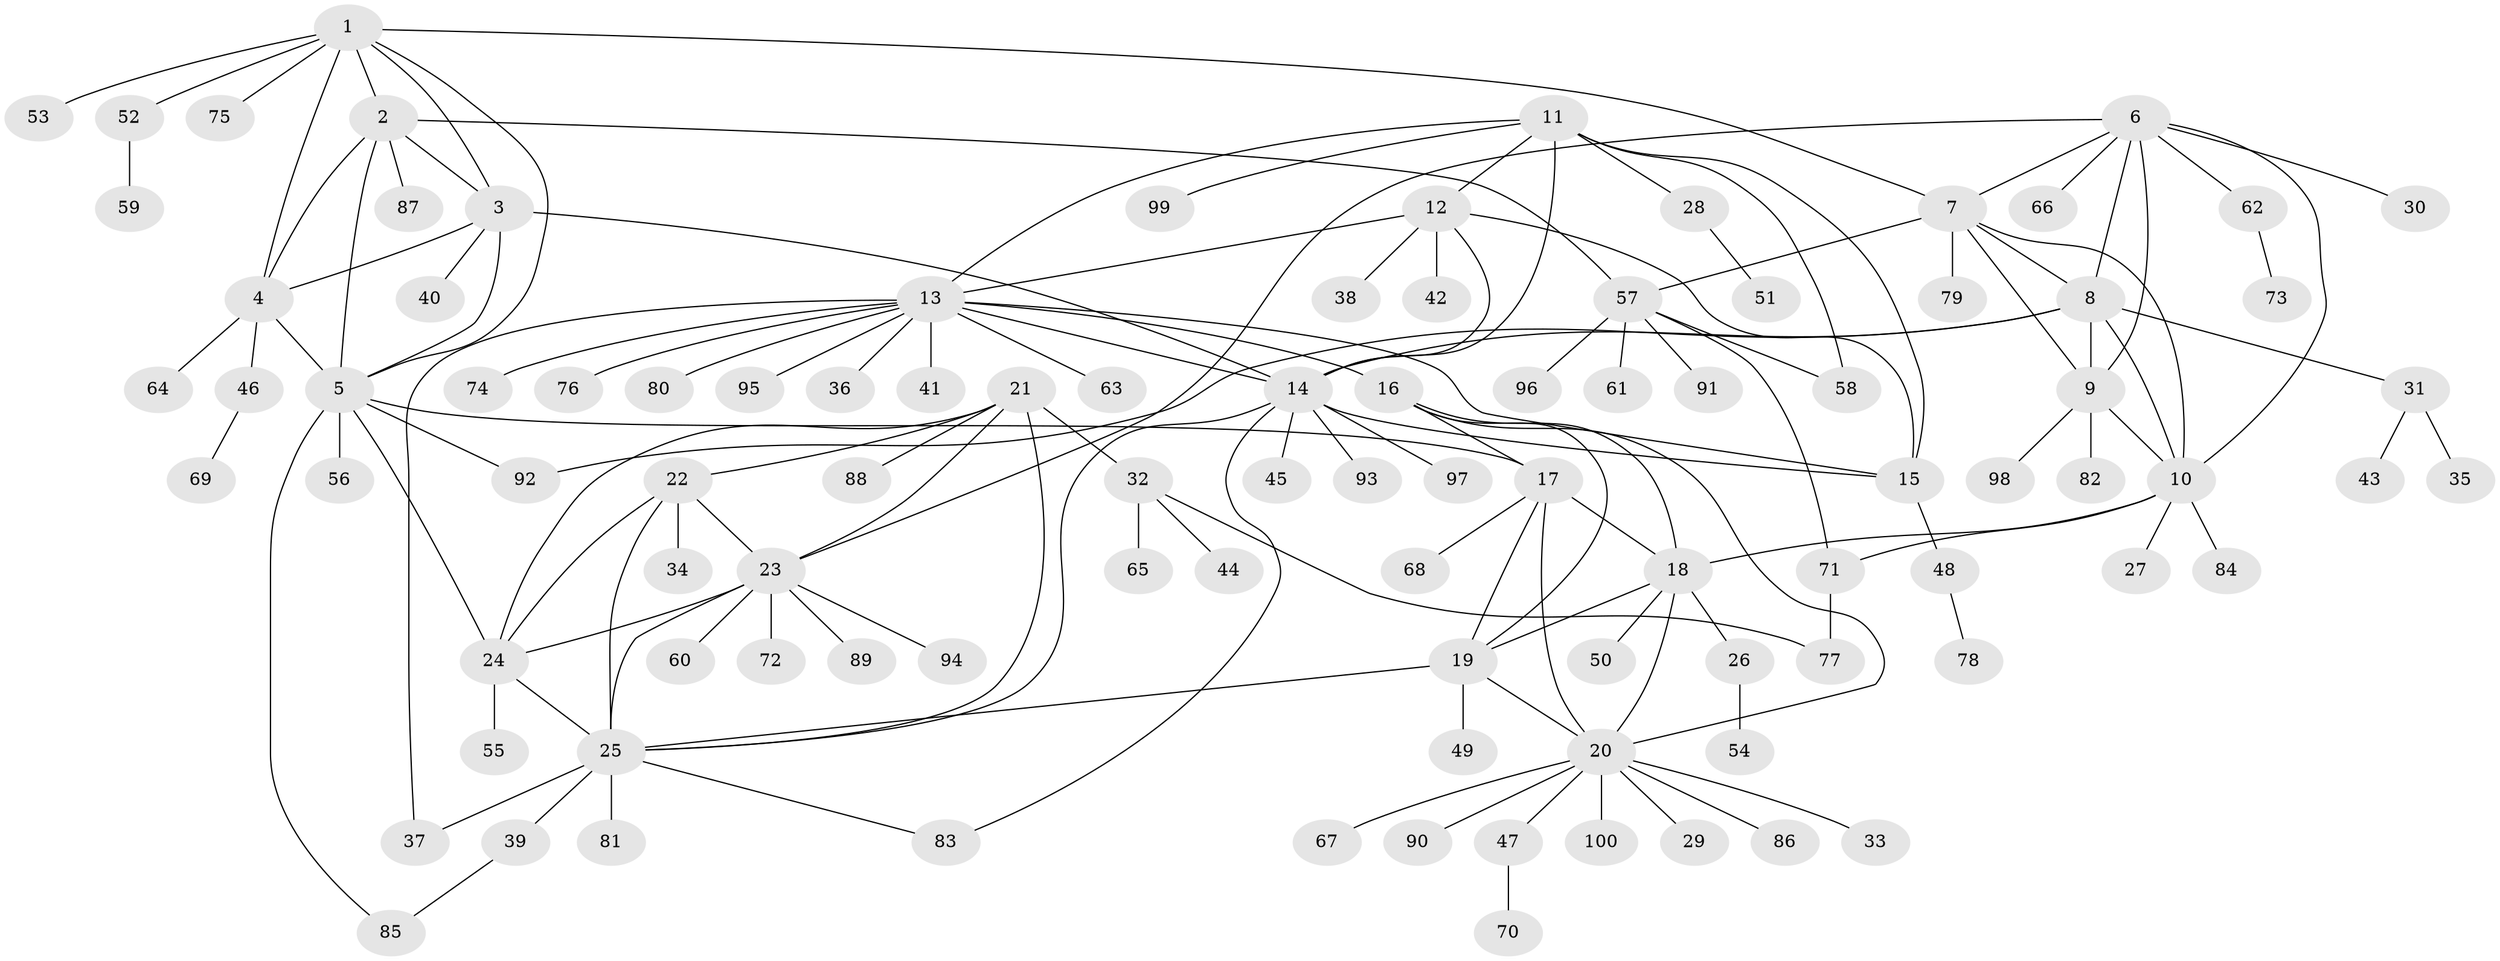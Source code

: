 // coarse degree distribution, {6: 0.1, 7: 0.075, 3: 0.1, 8: 0.05, 5: 0.025, 12: 0.025, 1: 0.55, 2: 0.075}
// Generated by graph-tools (version 1.1) at 2025/19/03/04/25 18:19:27]
// undirected, 100 vertices, 143 edges
graph export_dot {
graph [start="1"]
  node [color=gray90,style=filled];
  1;
  2;
  3;
  4;
  5;
  6;
  7;
  8;
  9;
  10;
  11;
  12;
  13;
  14;
  15;
  16;
  17;
  18;
  19;
  20;
  21;
  22;
  23;
  24;
  25;
  26;
  27;
  28;
  29;
  30;
  31;
  32;
  33;
  34;
  35;
  36;
  37;
  38;
  39;
  40;
  41;
  42;
  43;
  44;
  45;
  46;
  47;
  48;
  49;
  50;
  51;
  52;
  53;
  54;
  55;
  56;
  57;
  58;
  59;
  60;
  61;
  62;
  63;
  64;
  65;
  66;
  67;
  68;
  69;
  70;
  71;
  72;
  73;
  74;
  75;
  76;
  77;
  78;
  79;
  80;
  81;
  82;
  83;
  84;
  85;
  86;
  87;
  88;
  89;
  90;
  91;
  92;
  93;
  94;
  95;
  96;
  97;
  98;
  99;
  100;
  1 -- 2;
  1 -- 3;
  1 -- 4;
  1 -- 5;
  1 -- 7;
  1 -- 52;
  1 -- 53;
  1 -- 75;
  2 -- 3;
  2 -- 4;
  2 -- 5;
  2 -- 57;
  2 -- 87;
  3 -- 4;
  3 -- 5;
  3 -- 14;
  3 -- 40;
  4 -- 5;
  4 -- 46;
  4 -- 64;
  5 -- 17;
  5 -- 24;
  5 -- 56;
  5 -- 85;
  5 -- 92;
  6 -- 7;
  6 -- 8;
  6 -- 9;
  6 -- 10;
  6 -- 23;
  6 -- 30;
  6 -- 62;
  6 -- 66;
  7 -- 8;
  7 -- 9;
  7 -- 10;
  7 -- 57;
  7 -- 79;
  8 -- 9;
  8 -- 10;
  8 -- 14;
  8 -- 31;
  8 -- 92;
  9 -- 10;
  9 -- 82;
  9 -- 98;
  10 -- 18;
  10 -- 27;
  10 -- 71;
  10 -- 84;
  11 -- 12;
  11 -- 13;
  11 -- 14;
  11 -- 15;
  11 -- 28;
  11 -- 58;
  11 -- 99;
  12 -- 13;
  12 -- 14;
  12 -- 15;
  12 -- 38;
  12 -- 42;
  13 -- 14;
  13 -- 15;
  13 -- 16;
  13 -- 36;
  13 -- 37;
  13 -- 41;
  13 -- 63;
  13 -- 74;
  13 -- 76;
  13 -- 80;
  13 -- 95;
  14 -- 15;
  14 -- 25;
  14 -- 45;
  14 -- 83;
  14 -- 93;
  14 -- 97;
  15 -- 48;
  16 -- 17;
  16 -- 18;
  16 -- 19;
  16 -- 20;
  17 -- 18;
  17 -- 19;
  17 -- 20;
  17 -- 68;
  18 -- 19;
  18 -- 20;
  18 -- 26;
  18 -- 50;
  19 -- 20;
  19 -- 25;
  19 -- 49;
  20 -- 29;
  20 -- 33;
  20 -- 47;
  20 -- 67;
  20 -- 86;
  20 -- 90;
  20 -- 100;
  21 -- 22;
  21 -- 23;
  21 -- 24;
  21 -- 25;
  21 -- 32;
  21 -- 88;
  22 -- 23;
  22 -- 24;
  22 -- 25;
  22 -- 34;
  23 -- 24;
  23 -- 25;
  23 -- 60;
  23 -- 72;
  23 -- 89;
  23 -- 94;
  24 -- 25;
  24 -- 55;
  25 -- 37;
  25 -- 39;
  25 -- 81;
  25 -- 83;
  26 -- 54;
  28 -- 51;
  31 -- 35;
  31 -- 43;
  32 -- 44;
  32 -- 65;
  32 -- 77;
  39 -- 85;
  46 -- 69;
  47 -- 70;
  48 -- 78;
  52 -- 59;
  57 -- 58;
  57 -- 61;
  57 -- 71;
  57 -- 91;
  57 -- 96;
  62 -- 73;
  71 -- 77;
}
